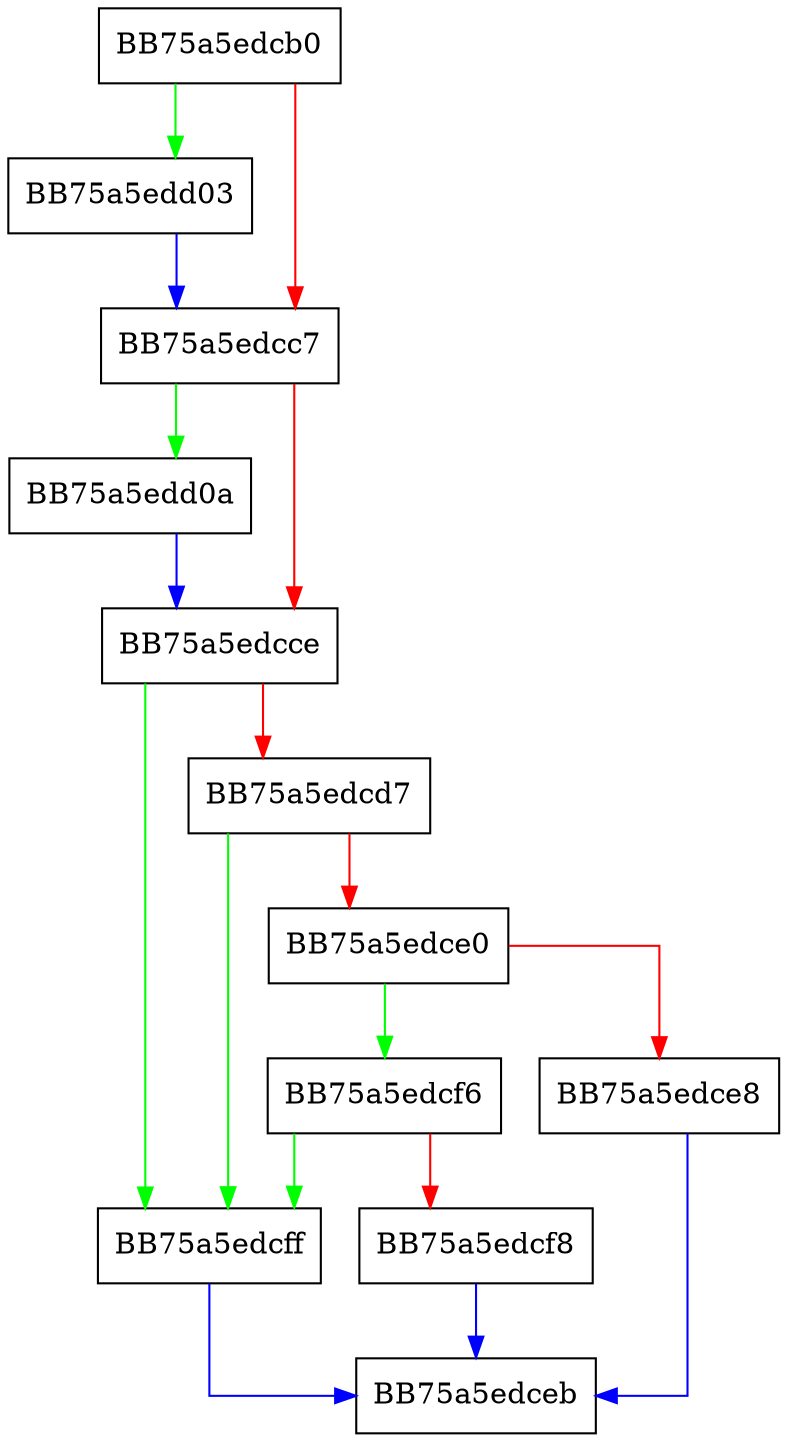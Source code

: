 digraph s_patt_cmp {
  node [shape="box"];
  graph [splines=ortho];
  BB75a5edcb0 -> BB75a5edd03 [color="green"];
  BB75a5edcb0 -> BB75a5edcc7 [color="red"];
  BB75a5edcc7 -> BB75a5edd0a [color="green"];
  BB75a5edcc7 -> BB75a5edcce [color="red"];
  BB75a5edcce -> BB75a5edcff [color="green"];
  BB75a5edcce -> BB75a5edcd7 [color="red"];
  BB75a5edcd7 -> BB75a5edcff [color="green"];
  BB75a5edcd7 -> BB75a5edce0 [color="red"];
  BB75a5edce0 -> BB75a5edcf6 [color="green"];
  BB75a5edce0 -> BB75a5edce8 [color="red"];
  BB75a5edce8 -> BB75a5edceb [color="blue"];
  BB75a5edcf6 -> BB75a5edcff [color="green"];
  BB75a5edcf6 -> BB75a5edcf8 [color="red"];
  BB75a5edcf8 -> BB75a5edceb [color="blue"];
  BB75a5edcff -> BB75a5edceb [color="blue"];
  BB75a5edd03 -> BB75a5edcc7 [color="blue"];
  BB75a5edd0a -> BB75a5edcce [color="blue"];
}